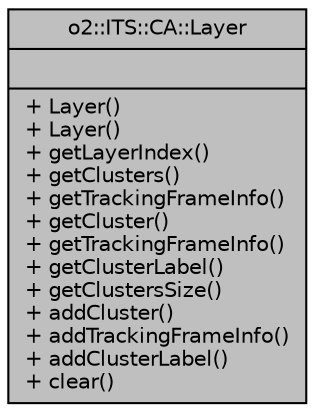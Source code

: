 digraph "o2::ITS::CA::Layer"
{
 // INTERACTIVE_SVG=YES
  bgcolor="transparent";
  edge [fontname="Helvetica",fontsize="10",labelfontname="Helvetica",labelfontsize="10"];
  node [fontname="Helvetica",fontsize="10",shape=record];
  Node1 [label="{o2::ITS::CA::Layer\n||+ Layer()\l+ Layer()\l+ getLayerIndex()\l+ getClusters()\l+ getTrackingFrameInfo()\l+ getCluster()\l+ getTrackingFrameInfo()\l+ getClusterLabel()\l+ getClustersSize()\l+ addCluster()\l+ addTrackingFrameInfo()\l+ addClusterLabel()\l+ clear()\l}",height=0.2,width=0.4,color="black", fillcolor="grey75", style="filled" fontcolor="black"];
}
